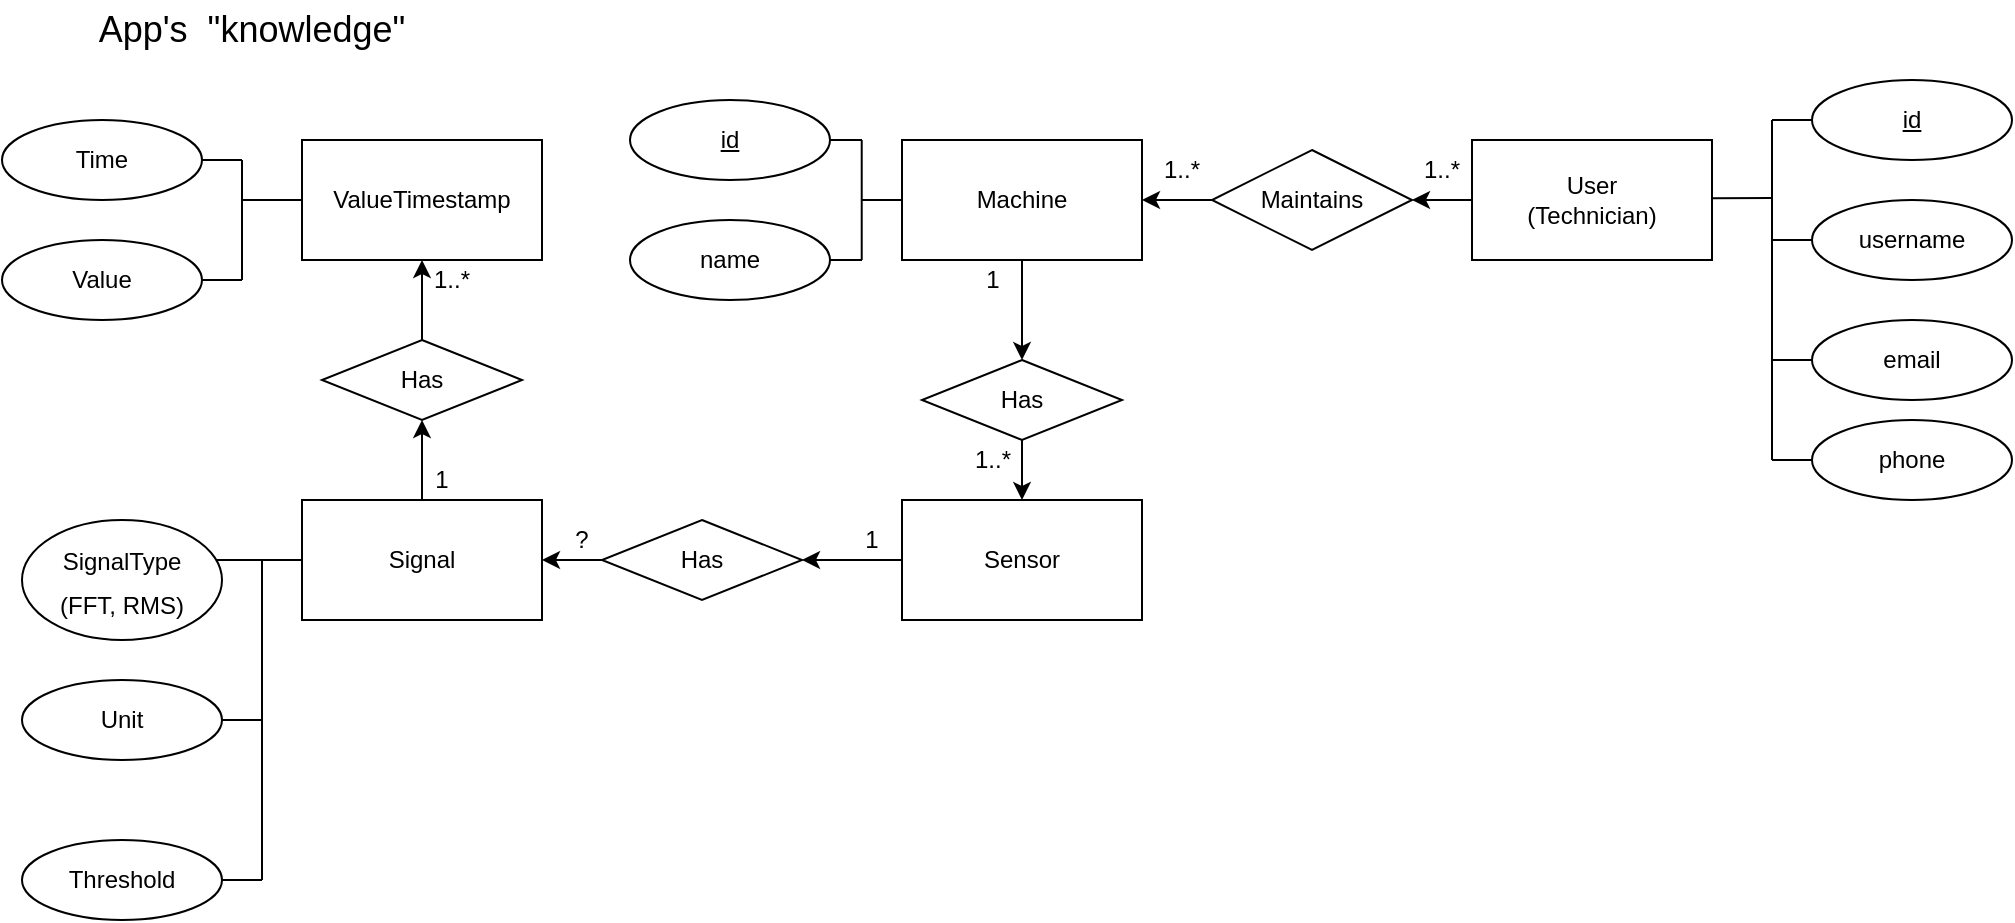 <mxfile version="13.6.5" type="github">
  <diagram id="A_K9iTcbYyTkNCHJsZhD" name="Page-1">
    <mxGraphModel dx="1216" dy="983" grid="1" gridSize="10" guides="1" tooltips="1" connect="1" arrows="1" fold="1" page="1" pageScale="1" pageWidth="827" pageHeight="1169" math="0" shadow="0">
      <root>
        <mxCell id="0" />
        <mxCell id="1" parent="0" />
        <mxCell id="Ka7_JeoY7FTha2EHZpds-73" style="edgeStyle=orthogonalEdgeStyle;rounded=0;orthogonalLoop=1;jettySize=auto;html=1;exitX=0.5;exitY=1;exitDx=0;exitDy=0;entryX=0.5;entryY=0;entryDx=0;entryDy=0;" parent="1" source="Ka7_JeoY7FTha2EHZpds-1" target="Ka7_JeoY7FTha2EHZpds-28" edge="1">
          <mxGeometry relative="1" as="geometry" />
        </mxCell>
        <mxCell id="Ka7_JeoY7FTha2EHZpds-1" value="" style="rounded=0;whiteSpace=wrap;html=1;" parent="1" vertex="1">
          <mxGeometry x="500" y="100" width="120" height="60" as="geometry" />
        </mxCell>
        <mxCell id="Ka7_JeoY7FTha2EHZpds-2" value="Machine" style="text;html=1;strokeColor=none;fillColor=none;align=center;verticalAlign=middle;whiteSpace=wrap;rounded=0;" parent="1" vertex="1">
          <mxGeometry x="530" y="120" width="60" height="20" as="geometry" />
        </mxCell>
        <mxCell id="Ka7_JeoY7FTha2EHZpds-81" style="edgeStyle=orthogonalEdgeStyle;rounded=0;orthogonalLoop=1;jettySize=auto;html=1;exitX=0;exitY=0.5;exitDx=0;exitDy=0;entryX=1;entryY=0.5;entryDx=0;entryDy=0;" parent="1" source="Ka7_JeoY7FTha2EHZpds-3" target="Ka7_JeoY7FTha2EHZpds-78" edge="1">
          <mxGeometry relative="1" as="geometry" />
        </mxCell>
        <mxCell id="Ka7_JeoY7FTha2EHZpds-3" value="Sensor" style="rounded=0;whiteSpace=wrap;html=1;" parent="1" vertex="1">
          <mxGeometry x="500" y="280" width="120" height="60" as="geometry" />
        </mxCell>
        <mxCell id="Ka7_JeoY7FTha2EHZpds-5" value="1" style="text;html=1;align=center;verticalAlign=middle;resizable=0;points=[];autosize=1;" parent="1" vertex="1">
          <mxGeometry x="535" y="160" width="20" height="20" as="geometry" />
        </mxCell>
        <mxCell id="Ka7_JeoY7FTha2EHZpds-6" value="1..*" style="text;html=1;align=center;verticalAlign=middle;resizable=0;points=[];autosize=1;" parent="1" vertex="1">
          <mxGeometry x="530" y="250" width="30" height="20" as="geometry" />
        </mxCell>
        <mxCell id="Ka7_JeoY7FTha2EHZpds-18" style="edgeStyle=orthogonalEdgeStyle;rounded=0;orthogonalLoop=1;jettySize=auto;html=1;exitX=0;exitY=0.5;exitDx=0;exitDy=0;" parent="1" source="Ka7_JeoY7FTha2EHZpds-8" edge="1">
          <mxGeometry relative="1" as="geometry">
            <mxPoint x="755.0" y="130.0" as="targetPoint" />
          </mxGeometry>
        </mxCell>
        <mxCell id="Ka7_JeoY7FTha2EHZpds-8" value="" style="rounded=0;whiteSpace=wrap;html=1;" parent="1" vertex="1">
          <mxGeometry x="785" y="100" width="120" height="60" as="geometry" />
        </mxCell>
        <mxCell id="Ka7_JeoY7FTha2EHZpds-9" value="User (Technician)" style="text;html=1;strokeColor=none;fillColor=none;align=center;verticalAlign=middle;whiteSpace=wrap;rounded=0;" parent="1" vertex="1">
          <mxGeometry x="820" y="115" width="50" height="30" as="geometry" />
        </mxCell>
        <mxCell id="Ka7_JeoY7FTha2EHZpds-20" value="1..*" style="text;html=1;strokeColor=none;fillColor=none;align=center;verticalAlign=middle;whiteSpace=wrap;rounded=0;" parent="1" vertex="1">
          <mxGeometry x="620" y="105" width="40" height="20" as="geometry" />
        </mxCell>
        <mxCell id="Ka7_JeoY7FTha2EHZpds-21" value="1..*" style="text;html=1;strokeColor=none;fillColor=none;align=center;verticalAlign=middle;whiteSpace=wrap;rounded=0;" parent="1" vertex="1">
          <mxGeometry x="755" y="105" width="30" height="20" as="geometry" />
        </mxCell>
        <mxCell id="Ka7_JeoY7FTha2EHZpds-24" value="ValueTimestamp" style="whiteSpace=wrap;html=1;align=center;" parent="1" vertex="1">
          <mxGeometry x="200" y="100" width="120" height="60" as="geometry" />
        </mxCell>
        <mxCell id="Ka7_JeoY7FTha2EHZpds-80" style="edgeStyle=orthogonalEdgeStyle;rounded=0;orthogonalLoop=1;jettySize=auto;html=1;exitX=0;exitY=0.5;exitDx=0;exitDy=0;entryX=1;entryY=0.5;entryDx=0;entryDy=0;" parent="1" source="Ka7_JeoY7FTha2EHZpds-27" target="Ka7_JeoY7FTha2EHZpds-1" edge="1">
          <mxGeometry relative="1" as="geometry" />
        </mxCell>
        <mxCell id="Ka7_JeoY7FTha2EHZpds-27" value="Maintains" style="shape=rhombus;perimeter=rhombusPerimeter;whiteSpace=wrap;html=1;align=center;" parent="1" vertex="1">
          <mxGeometry x="655" y="105" width="100" height="50" as="geometry" />
        </mxCell>
        <mxCell id="Ka7_JeoY7FTha2EHZpds-72" style="edgeStyle=orthogonalEdgeStyle;rounded=0;orthogonalLoop=1;jettySize=auto;html=1;exitX=0.5;exitY=1;exitDx=0;exitDy=0;entryX=0.5;entryY=0;entryDx=0;entryDy=0;" parent="1" source="Ka7_JeoY7FTha2EHZpds-28" target="Ka7_JeoY7FTha2EHZpds-3" edge="1">
          <mxGeometry relative="1" as="geometry" />
        </mxCell>
        <mxCell id="Ka7_JeoY7FTha2EHZpds-28" value="Has" style="shape=rhombus;perimeter=rhombusPerimeter;whiteSpace=wrap;html=1;align=center;" parent="1" vertex="1">
          <mxGeometry x="510" y="210" width="100" height="40" as="geometry" />
        </mxCell>
        <mxCell id="Ka7_JeoY7FTha2EHZpds-34" value="App&#39;s &amp;nbsp;&quot;knowledge&quot;" style="text;html=1;strokeColor=none;fillColor=none;align=center;verticalAlign=middle;whiteSpace=wrap;rounded=0;fontSize=18;" parent="1" vertex="1">
          <mxGeometry x="80" y="30" width="190" height="30" as="geometry" />
        </mxCell>
        <mxCell id="Ka7_JeoY7FTha2EHZpds-38" value="email" style="ellipse;whiteSpace=wrap;html=1;align=center;" parent="1" vertex="1">
          <mxGeometry x="955" y="190" width="100" height="40" as="geometry" />
        </mxCell>
        <mxCell id="Ka7_JeoY7FTha2EHZpds-39" value="id" style="ellipse;whiteSpace=wrap;html=1;align=center;fontStyle=4;" parent="1" vertex="1">
          <mxGeometry x="955" y="70" width="100" height="40" as="geometry" />
        </mxCell>
        <mxCell id="Ka7_JeoY7FTha2EHZpds-42" value="phone" style="ellipse;whiteSpace=wrap;html=1;align=center;" parent="1" vertex="1">
          <mxGeometry x="955" y="240" width="100" height="40" as="geometry" />
        </mxCell>
        <mxCell id="Ka7_JeoY7FTha2EHZpds-48" value="" style="endArrow=none;html=1;rounded=0;" parent="1" edge="1">
          <mxGeometry relative="1" as="geometry">
            <mxPoint x="905" y="129.17" as="sourcePoint" />
            <mxPoint x="935" y="129" as="targetPoint" />
          </mxGeometry>
        </mxCell>
        <mxCell id="Ka7_JeoY7FTha2EHZpds-49" value="" style="endArrow=none;html=1;" parent="1" edge="1">
          <mxGeometry width="50" height="50" relative="1" as="geometry">
            <mxPoint x="935" y="260" as="sourcePoint" />
            <mxPoint x="935" y="90" as="targetPoint" />
          </mxGeometry>
        </mxCell>
        <mxCell id="Ka7_JeoY7FTha2EHZpds-50" value="" style="endArrow=none;html=1;entryX=0;entryY=0.5;entryDx=0;entryDy=0;" parent="1" target="Ka7_JeoY7FTha2EHZpds-42" edge="1">
          <mxGeometry width="50" height="50" relative="1" as="geometry">
            <mxPoint x="935" y="260" as="sourcePoint" />
            <mxPoint x="975" y="280" as="targetPoint" />
          </mxGeometry>
        </mxCell>
        <mxCell id="Ka7_JeoY7FTha2EHZpds-52" value="" style="endArrow=none;html=1;entryX=0;entryY=0.5;entryDx=0;entryDy=0;" parent="1" target="Ka7_JeoY7FTha2EHZpds-38" edge="1">
          <mxGeometry width="50" height="50" relative="1" as="geometry">
            <mxPoint x="935" y="210" as="sourcePoint" />
            <mxPoint x="885" y="185" as="targetPoint" />
          </mxGeometry>
        </mxCell>
        <mxCell id="Ka7_JeoY7FTha2EHZpds-53" value="" style="endArrow=none;html=1;entryX=0;entryY=0.5;entryDx=0;entryDy=0;" parent="1" edge="1">
          <mxGeometry width="50" height="50" relative="1" as="geometry">
            <mxPoint x="935" y="150" as="sourcePoint" />
            <mxPoint x="955" y="150" as="targetPoint" />
          </mxGeometry>
        </mxCell>
        <mxCell id="Ka7_JeoY7FTha2EHZpds-54" value="" style="endArrow=none;html=1;entryX=0;entryY=0.5;entryDx=0;entryDy=0;" parent="1" target="Ka7_JeoY7FTha2EHZpds-39" edge="1">
          <mxGeometry width="50" height="50" relative="1" as="geometry">
            <mxPoint x="935" y="90" as="sourcePoint" />
            <mxPoint x="942" y="25" as="targetPoint" />
          </mxGeometry>
        </mxCell>
        <mxCell id="Ka7_JeoY7FTha2EHZpds-59" value="Time" style="ellipse;whiteSpace=wrap;html=1;align=center;" parent="1" vertex="1">
          <mxGeometry x="50" y="90" width="100" height="40" as="geometry" />
        </mxCell>
        <mxCell id="Ka7_JeoY7FTha2EHZpds-61" value="Value" style="ellipse;whiteSpace=wrap;html=1;align=center;" parent="1" vertex="1">
          <mxGeometry x="50" y="150" width="100" height="40" as="geometry" />
        </mxCell>
        <mxCell id="Ka7_JeoY7FTha2EHZpds-62" value="Unit" style="ellipse;whiteSpace=wrap;html=1;align=center;" parent="1" vertex="1">
          <mxGeometry x="60" y="370" width="100" height="40" as="geometry" />
        </mxCell>
        <mxCell id="Ka7_JeoY7FTha2EHZpds-63" value="" style="endArrow=none;html=1;rounded=0;" parent="1" edge="1">
          <mxGeometry relative="1" as="geometry">
            <mxPoint x="170" y="130" as="sourcePoint" />
            <mxPoint x="200" y="130" as="targetPoint" />
          </mxGeometry>
        </mxCell>
        <mxCell id="Ka7_JeoY7FTha2EHZpds-64" value="" style="endArrow=none;html=1;" parent="1" edge="1">
          <mxGeometry width="50" height="50" relative="1" as="geometry">
            <mxPoint x="150" y="110" as="sourcePoint" />
            <mxPoint x="170" y="110" as="targetPoint" />
          </mxGeometry>
        </mxCell>
        <mxCell id="Ka7_JeoY7FTha2EHZpds-65" value="" style="endArrow=none;html=1;exitX=1;exitY=0.5;exitDx=0;exitDy=0;" parent="1" source="Ka7_JeoY7FTha2EHZpds-62" edge="1">
          <mxGeometry width="50" height="50" relative="1" as="geometry">
            <mxPoint x="230" y="310" as="sourcePoint" />
            <mxPoint x="180" y="390" as="targetPoint" />
          </mxGeometry>
        </mxCell>
        <mxCell id="Ka7_JeoY7FTha2EHZpds-66" value="" style="endArrow=none;html=1;" parent="1" edge="1">
          <mxGeometry width="50" height="50" relative="1" as="geometry">
            <mxPoint x="180" y="470" as="sourcePoint" />
            <mxPoint x="180" y="310" as="targetPoint" />
          </mxGeometry>
        </mxCell>
        <mxCell id="Ka7_JeoY7FTha2EHZpds-67" value="" style="endArrow=none;html=1;exitX=1;exitY=0.5;exitDx=0;exitDy=0;" parent="1" source="Ka7_JeoY7FTha2EHZpds-61" edge="1">
          <mxGeometry width="50" height="50" relative="1" as="geometry">
            <mxPoint x="340" y="270" as="sourcePoint" />
            <mxPoint x="170" y="170" as="targetPoint" />
          </mxGeometry>
        </mxCell>
        <mxCell id="Ka7_JeoY7FTha2EHZpds-71" value="username" style="ellipse;whiteSpace=wrap;html=1;align=center;" parent="1" vertex="1">
          <mxGeometry x="955" y="130" width="100" height="40" as="geometry" />
        </mxCell>
        <mxCell id="Ka7_JeoY7FTha2EHZpds-77" style="edgeStyle=orthogonalEdgeStyle;rounded=0;orthogonalLoop=1;jettySize=auto;html=1;exitX=0.5;exitY=0;exitDx=0;exitDy=0;entryX=0.5;entryY=1;entryDx=0;entryDy=0;" parent="1" source="Ka7_JeoY7FTha2EHZpds-74" target="Ka7_JeoY7FTha2EHZpds-75" edge="1">
          <mxGeometry relative="1" as="geometry" />
        </mxCell>
        <mxCell id="Ka7_JeoY7FTha2EHZpds-74" value="Signal" style="rounded=0;whiteSpace=wrap;html=1;" parent="1" vertex="1">
          <mxGeometry x="200" y="280" width="120" height="60" as="geometry" />
        </mxCell>
        <mxCell id="Ka7_JeoY7FTha2EHZpds-76" style="edgeStyle=orthogonalEdgeStyle;rounded=0;orthogonalLoop=1;jettySize=auto;html=1;exitX=0.5;exitY=0;exitDx=0;exitDy=0;entryX=0.5;entryY=1;entryDx=0;entryDy=0;" parent="1" source="Ka7_JeoY7FTha2EHZpds-75" target="Ka7_JeoY7FTha2EHZpds-24" edge="1">
          <mxGeometry relative="1" as="geometry" />
        </mxCell>
        <mxCell id="Ka7_JeoY7FTha2EHZpds-75" value="Has" style="shape=rhombus;perimeter=rhombusPerimeter;whiteSpace=wrap;html=1;align=center;" parent="1" vertex="1">
          <mxGeometry x="210" y="200" width="100" height="40" as="geometry" />
        </mxCell>
        <mxCell id="Ka7_JeoY7FTha2EHZpds-82" style="edgeStyle=orthogonalEdgeStyle;rounded=0;orthogonalLoop=1;jettySize=auto;html=1;exitX=0;exitY=0.5;exitDx=0;exitDy=0;entryX=1;entryY=0.5;entryDx=0;entryDy=0;" parent="1" source="Ka7_JeoY7FTha2EHZpds-78" target="Ka7_JeoY7FTha2EHZpds-74" edge="1">
          <mxGeometry relative="1" as="geometry">
            <mxPoint x="330" y="310" as="targetPoint" />
          </mxGeometry>
        </mxCell>
        <mxCell id="Ka7_JeoY7FTha2EHZpds-78" value="Has" style="shape=rhombus;perimeter=rhombusPerimeter;whiteSpace=wrap;html=1;align=center;" parent="1" vertex="1">
          <mxGeometry x="350" y="290" width="100" height="40" as="geometry" />
        </mxCell>
        <mxCell id="Ka7_JeoY7FTha2EHZpds-84" value="?" style="text;html=1;strokeColor=none;fillColor=none;align=center;verticalAlign=middle;whiteSpace=wrap;rounded=0;" parent="1" vertex="1">
          <mxGeometry x="320" y="290" width="40" height="20" as="geometry" />
        </mxCell>
        <mxCell id="Ka7_JeoY7FTha2EHZpds-85" value="1" style="text;html=1;strokeColor=none;fillColor=none;align=center;verticalAlign=middle;whiteSpace=wrap;rounded=0;" parent="1" vertex="1">
          <mxGeometry x="470" y="290" width="30" height="20" as="geometry" />
        </mxCell>
        <mxCell id="Ka7_JeoY7FTha2EHZpds-86" value="1" style="text;html=1;strokeColor=none;fillColor=none;align=center;verticalAlign=middle;whiteSpace=wrap;rounded=0;" parent="1" vertex="1">
          <mxGeometry x="260" y="260" width="20" height="20" as="geometry" />
        </mxCell>
        <mxCell id="Ka7_JeoY7FTha2EHZpds-87" value="1..*" style="text;html=1;strokeColor=none;fillColor=none;align=center;verticalAlign=middle;whiteSpace=wrap;rounded=0;" parent="1" vertex="1">
          <mxGeometry x="260" y="160" width="30" height="20" as="geometry" />
        </mxCell>
        <mxCell id="Ka7_JeoY7FTha2EHZpds-88" value="" style="endArrow=none;html=1;fontSize=18;entryX=0;entryY=0.5;entryDx=0;entryDy=0;" parent="1" target="Ka7_JeoY7FTha2EHZpds-74" edge="1">
          <mxGeometry width="50" height="50" relative="1" as="geometry">
            <mxPoint x="150" y="310" as="sourcePoint" />
            <mxPoint x="120" y="290" as="targetPoint" />
          </mxGeometry>
        </mxCell>
        <mxCell id="Ka7_JeoY7FTha2EHZpds-89" value="&lt;span style=&quot;font-size: 12px&quot;&gt;SignalType&lt;br&gt;(FFT, RMS)&lt;br&gt;&lt;/span&gt;" style="ellipse;whiteSpace=wrap;html=1;align=center;fontSize=18;" parent="1" vertex="1">
          <mxGeometry x="60" y="290" width="100" height="60" as="geometry" />
        </mxCell>
        <mxCell id="Rr89790ZREREWkD3iGmF-1" value="" style="endArrow=none;html=1;" parent="1" edge="1">
          <mxGeometry width="50" height="50" relative="1" as="geometry">
            <mxPoint x="170" y="170" as="sourcePoint" />
            <mxPoint x="170" y="110" as="targetPoint" />
          </mxGeometry>
        </mxCell>
        <mxCell id="Rr89790ZREREWkD3iGmF-2" value="" style="endArrow=none;html=1;entryX=1;entryY=0.5;entryDx=0;entryDy=0;" parent="1" target="Rr89790ZREREWkD3iGmF-3" edge="1">
          <mxGeometry width="50" height="50" relative="1" as="geometry">
            <mxPoint x="180" y="470" as="sourcePoint" />
            <mxPoint x="251" y="389.5" as="targetPoint" />
          </mxGeometry>
        </mxCell>
        <mxCell id="Rr89790ZREREWkD3iGmF-3" value="Threshold" style="ellipse;whiteSpace=wrap;html=1;align=center;" parent="1" vertex="1">
          <mxGeometry x="60" y="450" width="100" height="40" as="geometry" />
        </mxCell>
        <mxCell id="X1-eP5GNoeycg-1rSN3D-5" value="name" style="ellipse;whiteSpace=wrap;html=1;align=center;" vertex="1" parent="1">
          <mxGeometry x="364" y="140" width="100" height="40" as="geometry" />
        </mxCell>
        <mxCell id="X1-eP5GNoeycg-1rSN3D-7" value="id" style="ellipse;whiteSpace=wrap;html=1;align=center;fontStyle=4;" vertex="1" parent="1">
          <mxGeometry x="364" y="80" width="100" height="40" as="geometry" />
        </mxCell>
        <mxCell id="X1-eP5GNoeycg-1rSN3D-8" value="" style="endArrow=none;html=1;" edge="1" parent="1">
          <mxGeometry width="50" height="50" relative="1" as="geometry">
            <mxPoint x="479.86" y="160" as="sourcePoint" />
            <mxPoint x="479.86" y="100" as="targetPoint" />
          </mxGeometry>
        </mxCell>
        <mxCell id="X1-eP5GNoeycg-1rSN3D-11" value="" style="endArrow=none;html=1;entryX=1;entryY=0.5;entryDx=0;entryDy=0;" edge="1" parent="1" target="X1-eP5GNoeycg-1rSN3D-5">
          <mxGeometry width="50" height="50" relative="1" as="geometry">
            <mxPoint x="480" y="160" as="sourcePoint" />
            <mxPoint x="490" y="160" as="targetPoint" />
          </mxGeometry>
        </mxCell>
        <mxCell id="X1-eP5GNoeycg-1rSN3D-12" value="" style="endArrow=none;html=1;exitX=1;exitY=0.5;exitDx=0;exitDy=0;" edge="1" parent="1" source="X1-eP5GNoeycg-1rSN3D-7">
          <mxGeometry width="50" height="50" relative="1" as="geometry">
            <mxPoint x="490" y="230" as="sourcePoint" />
            <mxPoint x="480" y="100" as="targetPoint" />
          </mxGeometry>
        </mxCell>
        <mxCell id="X1-eP5GNoeycg-1rSN3D-13" value="" style="endArrow=none;html=1;" edge="1" parent="1" target="Ka7_JeoY7FTha2EHZpds-1">
          <mxGeometry width="50" height="50" relative="1" as="geometry">
            <mxPoint x="480" y="130" as="sourcePoint" />
            <mxPoint x="520" y="150" as="targetPoint" />
          </mxGeometry>
        </mxCell>
      </root>
    </mxGraphModel>
  </diagram>
</mxfile>
